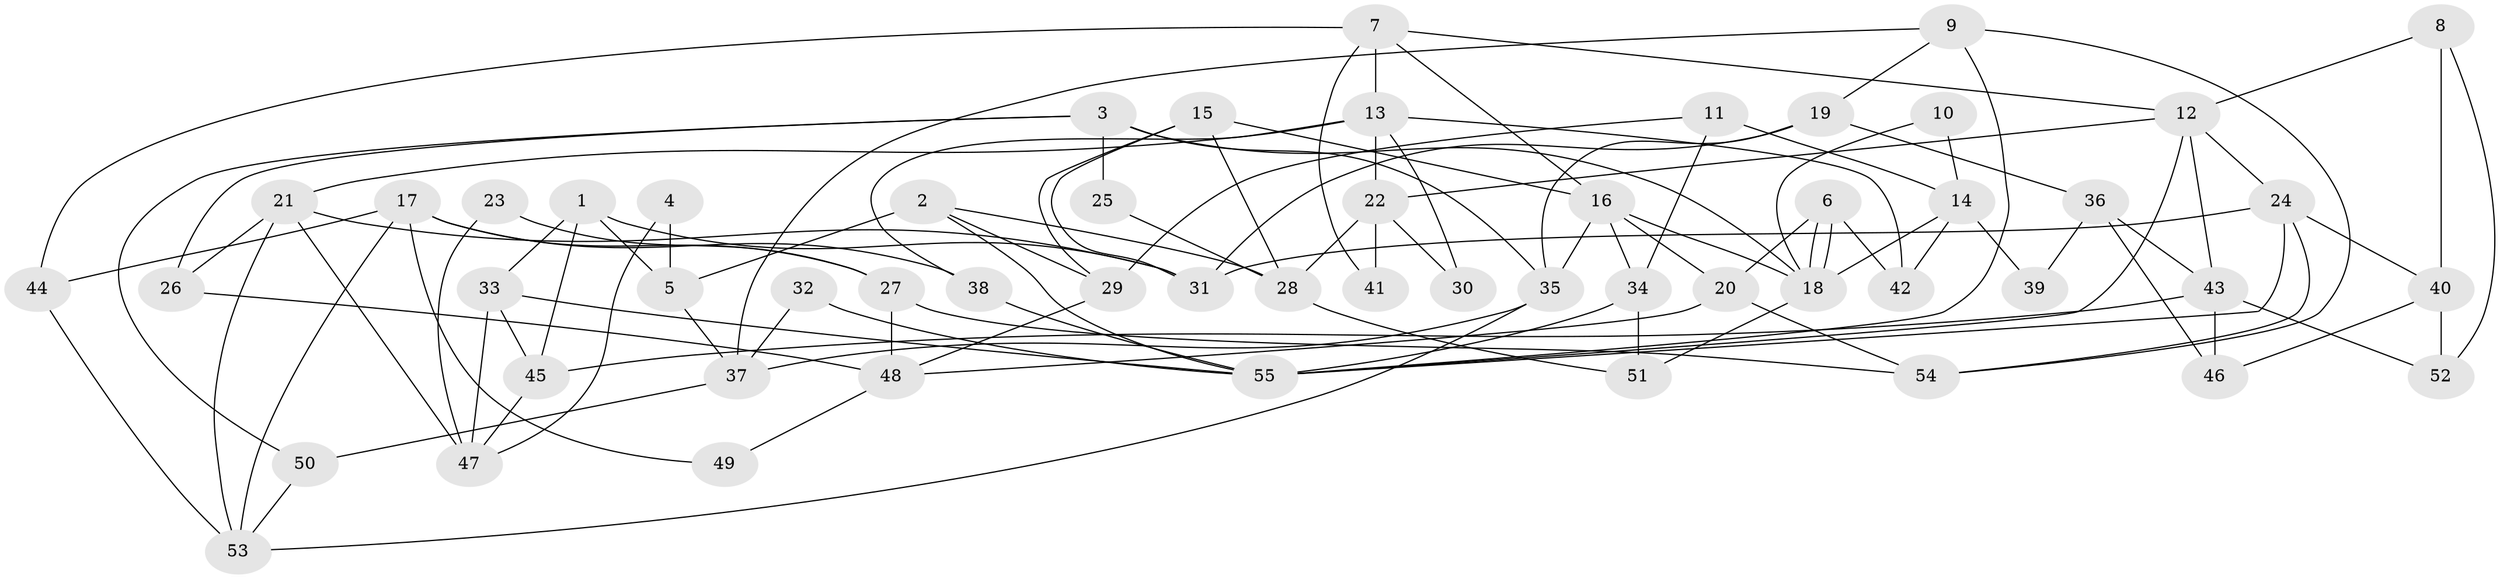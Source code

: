 // Generated by graph-tools (version 1.1) at 2025/52/03/09/25 04:52:00]
// undirected, 55 vertices, 110 edges
graph export_dot {
graph [start="1"]
  node [color=gray90,style=filled];
  1;
  2;
  3;
  4;
  5;
  6;
  7;
  8;
  9;
  10;
  11;
  12;
  13;
  14;
  15;
  16;
  17;
  18;
  19;
  20;
  21;
  22;
  23;
  24;
  25;
  26;
  27;
  28;
  29;
  30;
  31;
  32;
  33;
  34;
  35;
  36;
  37;
  38;
  39;
  40;
  41;
  42;
  43;
  44;
  45;
  46;
  47;
  48;
  49;
  50;
  51;
  52;
  53;
  54;
  55;
  1 -- 45;
  1 -- 33;
  1 -- 5;
  1 -- 31;
  2 -- 29;
  2 -- 28;
  2 -- 5;
  2 -- 55;
  3 -- 18;
  3 -- 35;
  3 -- 25;
  3 -- 26;
  3 -- 50;
  4 -- 47;
  4 -- 5;
  5 -- 37;
  6 -- 20;
  6 -- 18;
  6 -- 18;
  6 -- 42;
  7 -- 44;
  7 -- 16;
  7 -- 12;
  7 -- 13;
  7 -- 41;
  8 -- 52;
  8 -- 12;
  8 -- 40;
  9 -- 54;
  9 -- 55;
  9 -- 19;
  9 -- 37;
  10 -- 14;
  10 -- 18;
  11 -- 14;
  11 -- 34;
  11 -- 29;
  12 -- 55;
  12 -- 22;
  12 -- 24;
  12 -- 43;
  13 -- 21;
  13 -- 22;
  13 -- 30;
  13 -- 38;
  13 -- 42;
  14 -- 18;
  14 -- 42;
  14 -- 39;
  15 -- 31;
  15 -- 28;
  15 -- 16;
  15 -- 29;
  16 -- 20;
  16 -- 18;
  16 -- 34;
  16 -- 35;
  17 -- 53;
  17 -- 38;
  17 -- 27;
  17 -- 44;
  17 -- 49;
  18 -- 51;
  19 -- 35;
  19 -- 31;
  19 -- 36;
  20 -- 48;
  20 -- 54;
  21 -- 31;
  21 -- 53;
  21 -- 26;
  21 -- 47;
  22 -- 28;
  22 -- 30;
  22 -- 41;
  23 -- 27;
  23 -- 47;
  24 -- 31;
  24 -- 40;
  24 -- 54;
  24 -- 55;
  25 -- 28;
  26 -- 48;
  27 -- 48;
  27 -- 54;
  28 -- 51;
  29 -- 48;
  32 -- 55;
  32 -- 37;
  33 -- 55;
  33 -- 45;
  33 -- 47;
  34 -- 55;
  34 -- 51;
  35 -- 37;
  35 -- 53;
  36 -- 43;
  36 -- 39;
  36 -- 46;
  37 -- 50;
  38 -- 55;
  40 -- 46;
  40 -- 52;
  43 -- 46;
  43 -- 45;
  43 -- 52;
  44 -- 53;
  45 -- 47;
  48 -- 49;
  50 -- 53;
}
